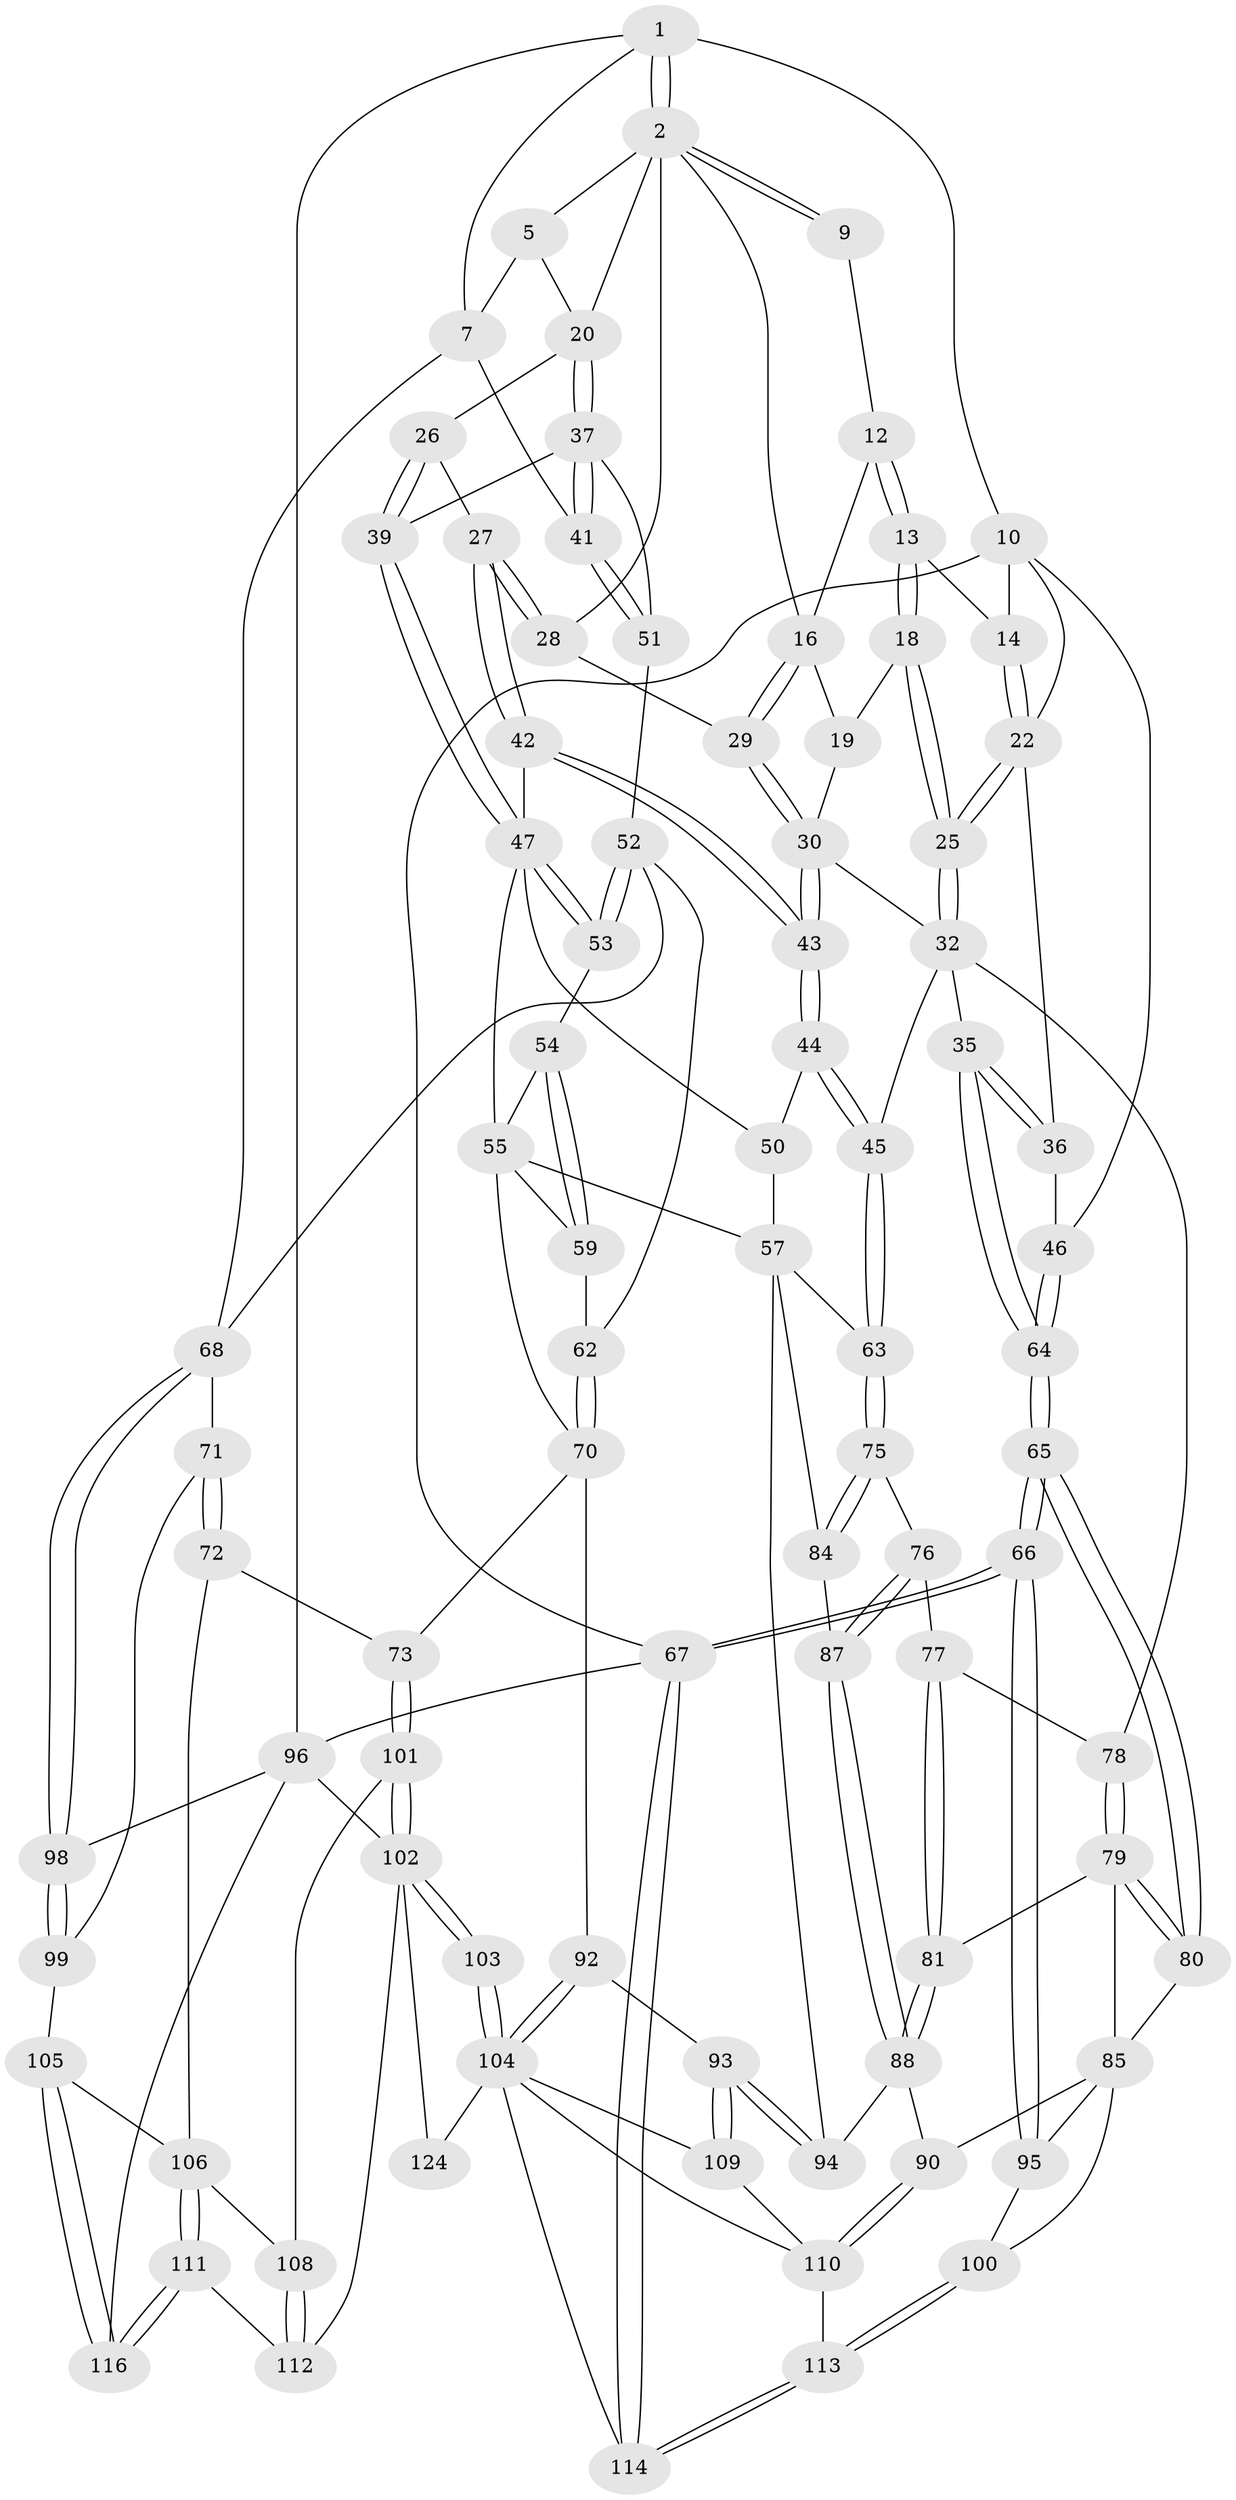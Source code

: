 // original degree distribution, {4: 0.20161290322580644, 6: 0.20161290322580644, 5: 0.5725806451612904, 3: 0.024193548387096774}
// Generated by graph-tools (version 1.1) at 2025/21/03/04/25 18:21:27]
// undirected, 86 vertices, 206 edges
graph export_dot {
graph [start="1"]
  node [color=gray90,style=filled];
  1 [pos="+0.9103747619126442+0",super="+6"];
  2 [pos="+0.5801717221767747+0",super="+3"];
  5 [pos="+0.8791310558407486+0",super="+8"];
  7 [pos="+1+0.1329242512523286",super="+40"];
  9 [pos="+0.4237370494376142+0"];
  10 [pos="+0+0",super="+24+11"];
  12 [pos="+0.413589436022214+0"];
  13 [pos="+0.2530738434094875+0.04985561384947044"];
  14 [pos="+0.16995311738880653+0.021634585089411604"];
  16 [pos="+0.4260571236727487+0.07575068939863494",super="+17"];
  18 [pos="+0.2801148026276518+0.08165845289562063"];
  19 [pos="+0.31404360479711624+0.08267872269664539"];
  20 [pos="+0.8469422012792456+0.12413508061347568",super="+21"];
  22 [pos="+0.13017435597147495+0.11108214104672005",super="+23"];
  25 [pos="+0.21720393098191784+0.16432260161981607"];
  26 [pos="+0.6689468101972472+0.18253260736190882"];
  27 [pos="+0.6286037736209193+0.15158797909453162"];
  28 [pos="+0.6113904116250768+0.10206889735099163"];
  29 [pos="+0.42560308669571423+0.11383758517832283"];
  30 [pos="+0.3951892852159034+0.16074988185644062",super="+31"];
  32 [pos="+0.2462870256310677+0.2161118265791387",super="+33"];
  35 [pos="+0.10794202114962735+0.3562885471648175"];
  36 [pos="+0.07797846829296672+0.18030319393132302"];
  37 [pos="+0.9178654491876318+0.22166798689961045",super="+38"];
  39 [pos="+0.6941888123777111+0.2651933497283198"];
  41 [pos="+1+0.31487184832807463"];
  42 [pos="+0.47161094006030024+0.24970908776163142"];
  43 [pos="+0.4483399716028472+0.2521382887698792"];
  44 [pos="+0.4449161883136033+0.25749180216611495"];
  45 [pos="+0.25952066038300287+0.3790068533094003"];
  46 [pos="+0+0.18848458746927432"];
  47 [pos="+0.6704854068578924+0.32249764040188117",super="+48"];
  50 [pos="+0.4775181447602552+0.4099670594099101"];
  51 [pos="+0.8598849482130444+0.3726046859847245"];
  52 [pos="+0.8032929973774862+0.4315020557605012",super="+61"];
  53 [pos="+0.669106033677986+0.3321839075449661"];
  54 [pos="+0.6543800598758394+0.3595037072782498"];
  55 [pos="+0.5525523542328967+0.3929578618406182",super="+56"];
  57 [pos="+0.5261489559862089+0.543167443172591",super="+83+58"];
  59 [pos="+0.6552516100653873+0.36755233632887596"];
  62 [pos="+0.738782682171356+0.4848007114142283"];
  63 [pos="+0.37813314474004656+0.47150173030436193"];
  64 [pos="+0+0.39442511882554127"];
  65 [pos="+0+0.5568625715950007"];
  66 [pos="+0+0.707227077839166"];
  67 [pos="+0+1"];
  68 [pos="+1+0.3761253934179295",super="+69"];
  70 [pos="+0.6680456738968943+0.5917824341656417",super="+74"];
  71 [pos="+0.8564406982550917+0.6291027750025305"];
  72 [pos="+0.8529923014356342+0.630340075250926"];
  73 [pos="+0.7564111661973545+0.6253760566736247"];
  75 [pos="+0.37252229604618325+0.5000339702718678"];
  76 [pos="+0.31611231845168575+0.5702816018931474"];
  77 [pos="+0.2686479924195448+0.5538804706167132"];
  78 [pos="+0.18084080384295825+0.4451375370840055"];
  79 [pos="+0.16929134864198353+0.4791560679982859",super="+82"];
  80 [pos="+0.12909541163401764+0.553362095828232"];
  81 [pos="+0.2529870470649823+0.5958577213050975"];
  84 [pos="+0.40104906309279725+0.603032991743756"];
  85 [pos="+0.19459556147404541+0.636644023970338",super="+86+91"];
  87 [pos="+0.2968945538804021+0.6457509631111653"];
  88 [pos="+0.2802018789203991+0.6697799739473542",super="+89"];
  90 [pos="+0.2606227605557656+0.697421834324642"];
  92 [pos="+0.6046236594816511+0.7249039806322174"];
  93 [pos="+0.46654207698783745+0.6982779849692269"];
  94 [pos="+0.45611192225461283+0.6720925245267372"];
  95 [pos="+0.08487595698209532+0.6589371717884593"];
  96 [pos="+1+1",super="+97"];
  98 [pos="+1+0.6144240338807433"];
  99 [pos="+0.8785694248908905+0.6476333845339266"];
  100 [pos="+0.134232150464989+0.7179213362312415"];
  101 [pos="+0.7426666106533802+0.7936714883976745"];
  102 [pos="+0.7094958107133684+0.8626461296943635",super="+119"];
  103 [pos="+0.6949125313779024+0.866354405323287"];
  104 [pos="+0.6267841211459805+0.8037471813691931",super="+117"];
  105 [pos="+0.9369495109765832+0.7151341338370157"];
  106 [pos="+0.8559642118846621+0.7828764784826262",super="+107"];
  108 [pos="+0.8179278209865016+0.7304006504355356"];
  109 [pos="+0.4105627486999715+0.7889954260002914"];
  110 [pos="+0.2638540685374807+0.7063109876129416",super="+115"];
  111 [pos="+0.8512384838555136+0.8563985615744394"];
  112 [pos="+0.8208279179562221+0.8576652212611995"];
  113 [pos="+0+1"];
  114 [pos="+0+1"];
  116 [pos="+1+0.99307017344848"];
  124 [pos="+0.6930377483966947+1"];
  1 -- 2;
  1 -- 2;
  1 -- 96;
  1 -- 10;
  1 -- 7;
  2 -- 9;
  2 -- 9;
  2 -- 16;
  2 -- 5;
  2 -- 28;
  2 -- 20;
  5 -- 20;
  5 -- 7;
  7 -- 41;
  7 -- 68;
  9 -- 12;
  10 -- 67;
  10 -- 46;
  10 -- 14;
  10 -- 22;
  12 -- 13;
  12 -- 13;
  12 -- 16;
  13 -- 14;
  13 -- 18;
  13 -- 18;
  14 -- 22;
  14 -- 22;
  16 -- 29;
  16 -- 29;
  16 -- 19;
  18 -- 19;
  18 -- 25;
  18 -- 25;
  19 -- 30;
  20 -- 37;
  20 -- 37;
  20 -- 26;
  22 -- 25;
  22 -- 25;
  22 -- 36;
  25 -- 32;
  25 -- 32;
  26 -- 27;
  26 -- 39;
  26 -- 39;
  27 -- 28;
  27 -- 28;
  27 -- 42;
  27 -- 42;
  28 -- 29;
  29 -- 30;
  29 -- 30;
  30 -- 43;
  30 -- 43;
  30 -- 32;
  32 -- 35;
  32 -- 45;
  32 -- 78;
  35 -- 36;
  35 -- 36;
  35 -- 64;
  35 -- 64;
  36 -- 46;
  37 -- 41;
  37 -- 41;
  37 -- 51;
  37 -- 39;
  39 -- 47;
  39 -- 47;
  41 -- 51;
  41 -- 51;
  42 -- 43;
  42 -- 43;
  42 -- 47;
  43 -- 44;
  43 -- 44;
  44 -- 45;
  44 -- 45;
  44 -- 50;
  45 -- 63;
  45 -- 63;
  46 -- 64;
  46 -- 64;
  47 -- 53;
  47 -- 53;
  47 -- 50;
  47 -- 55;
  50 -- 57;
  51 -- 52;
  52 -- 53;
  52 -- 53;
  52 -- 62;
  52 -- 68;
  53 -- 54;
  54 -- 55;
  54 -- 59;
  54 -- 59;
  55 -- 57;
  55 -- 59;
  55 -- 70;
  57 -- 84;
  57 -- 94;
  57 -- 63;
  59 -- 62;
  62 -- 70;
  62 -- 70;
  63 -- 75;
  63 -- 75;
  64 -- 65;
  64 -- 65;
  65 -- 66;
  65 -- 66;
  65 -- 80;
  65 -- 80;
  66 -- 67;
  66 -- 67;
  66 -- 95;
  66 -- 95;
  67 -- 114;
  67 -- 114;
  67 -- 96;
  68 -- 98;
  68 -- 98;
  68 -- 71;
  70 -- 73;
  70 -- 92;
  71 -- 72;
  71 -- 72;
  71 -- 99;
  72 -- 73;
  72 -- 106;
  73 -- 101;
  73 -- 101;
  75 -- 76;
  75 -- 84;
  75 -- 84;
  76 -- 77;
  76 -- 87;
  76 -- 87;
  77 -- 78;
  77 -- 81;
  77 -- 81;
  78 -- 79;
  78 -- 79;
  79 -- 80;
  79 -- 80;
  79 -- 81;
  79 -- 85;
  80 -- 85;
  81 -- 88;
  81 -- 88;
  84 -- 87;
  85 -- 95;
  85 -- 90;
  85 -- 100;
  87 -- 88;
  87 -- 88;
  88 -- 90;
  88 -- 94;
  90 -- 110;
  90 -- 110;
  92 -- 93;
  92 -- 104;
  92 -- 104;
  93 -- 94;
  93 -- 94;
  93 -- 109;
  93 -- 109;
  95 -- 100;
  96 -- 98;
  96 -- 116;
  96 -- 102;
  98 -- 99;
  98 -- 99;
  99 -- 105;
  100 -- 113;
  100 -- 113;
  101 -- 102;
  101 -- 102;
  101 -- 108;
  102 -- 103;
  102 -- 103;
  102 -- 112;
  102 -- 124;
  103 -- 104 [weight=2];
  103 -- 104;
  104 -- 114;
  104 -- 124 [weight=2];
  104 -- 109;
  104 -- 110;
  105 -- 106;
  105 -- 116;
  105 -- 116;
  106 -- 111;
  106 -- 111;
  106 -- 108;
  108 -- 112;
  108 -- 112;
  109 -- 110;
  110 -- 113;
  111 -- 112;
  111 -- 116;
  111 -- 116;
  113 -- 114;
  113 -- 114;
}

